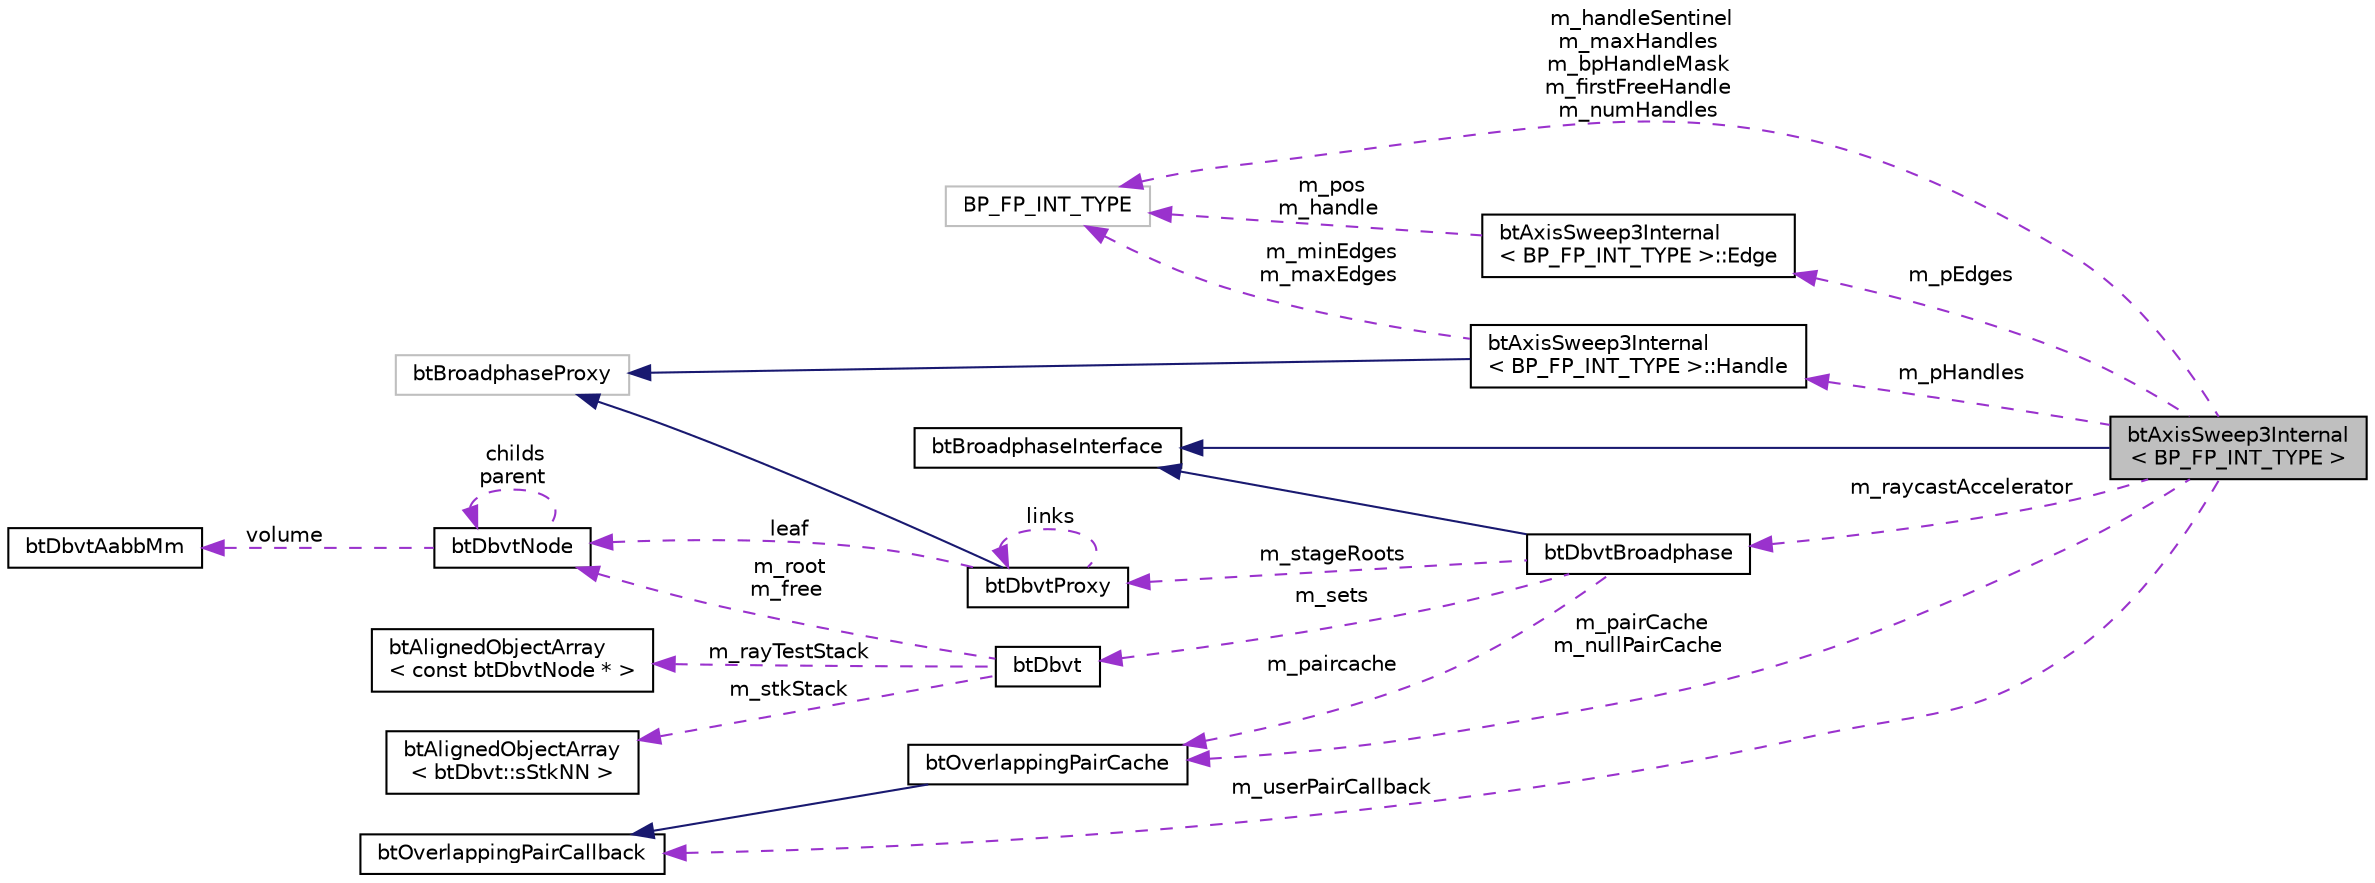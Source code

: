 digraph "btAxisSweep3Internal&lt; BP_FP_INT_TYPE &gt;"
{
  edge [fontname="Helvetica",fontsize="10",labelfontname="Helvetica",labelfontsize="10"];
  node [fontname="Helvetica",fontsize="10",shape=record];
  rankdir="LR";
  Node1 [label="btAxisSweep3Internal\l\< BP_FP_INT_TYPE \>",height=0.2,width=0.4,color="black", fillcolor="grey75", style="filled", fontcolor="black"];
  Node2 -> Node1 [dir="back",color="midnightblue",fontsize="10",style="solid",fontname="Helvetica"];
  Node2 [label="btBroadphaseInterface",height=0.2,width=0.4,color="black", fillcolor="white", style="filled",URL="$classbt_broadphase_interface.html"];
  Node3 -> Node1 [dir="back",color="darkorchid3",fontsize="10",style="dashed",label=" m_pHandles" ,fontname="Helvetica"];
  Node3 [label="btAxisSweep3Internal\l\< BP_FP_INT_TYPE \>::Handle",height=0.2,width=0.4,color="black", fillcolor="white", style="filled",URL="$classbt_axis_sweep3_internal_1_1_handle.html"];
  Node4 -> Node3 [dir="back",color="midnightblue",fontsize="10",style="solid",fontname="Helvetica"];
  Node4 [label="btBroadphaseProxy",height=0.2,width=0.4,color="grey75", fillcolor="white", style="filled"];
  Node5 -> Node3 [dir="back",color="darkorchid3",fontsize="10",style="dashed",label=" m_minEdges\nm_maxEdges" ,fontname="Helvetica"];
  Node5 [label="BP_FP_INT_TYPE",height=0.2,width=0.4,color="grey75", fillcolor="white", style="filled"];
  Node6 -> Node1 [dir="back",color="darkorchid3",fontsize="10",style="dashed",label=" m_userPairCallback" ,fontname="Helvetica"];
  Node6 [label="btOverlappingPairCallback",height=0.2,width=0.4,color="black", fillcolor="white", style="filled",URL="$classbt_overlapping_pair_callback.html",tooltip="The btOverlappingPairCallback class is an additional optional broadphase user callback for adding/rem..."];
  Node7 -> Node1 [dir="back",color="darkorchid3",fontsize="10",style="dashed",label=" m_pairCache\nm_nullPairCache" ,fontname="Helvetica"];
  Node7 [label="btOverlappingPairCache",height=0.2,width=0.4,color="black", fillcolor="white", style="filled",URL="$classbt_overlapping_pair_cache.html"];
  Node6 -> Node7 [dir="back",color="midnightblue",fontsize="10",style="solid",fontname="Helvetica"];
  Node8 -> Node1 [dir="back",color="darkorchid3",fontsize="10",style="dashed",label=" m_raycastAccelerator" ,fontname="Helvetica"];
  Node8 [label="btDbvtBroadphase",height=0.2,width=0.4,color="black", fillcolor="white", style="filled",URL="$structbt_dbvt_broadphase.html"];
  Node2 -> Node8 [dir="back",color="midnightblue",fontsize="10",style="solid",fontname="Helvetica"];
  Node7 -> Node8 [dir="back",color="darkorchid3",fontsize="10",style="dashed",label=" m_paircache" ,fontname="Helvetica"];
  Node9 -> Node8 [dir="back",color="darkorchid3",fontsize="10",style="dashed",label=" m_stageRoots" ,fontname="Helvetica"];
  Node9 [label="btDbvtProxy",height=0.2,width=0.4,color="black", fillcolor="white", style="filled",URL="$structbt_dbvt_proxy.html"];
  Node4 -> Node9 [dir="back",color="midnightblue",fontsize="10",style="solid",fontname="Helvetica"];
  Node9 -> Node9 [dir="back",color="darkorchid3",fontsize="10",style="dashed",label=" links" ,fontname="Helvetica"];
  Node10 -> Node9 [dir="back",color="darkorchid3",fontsize="10",style="dashed",label=" leaf" ,fontname="Helvetica"];
  Node10 [label="btDbvtNode",height=0.2,width=0.4,color="black", fillcolor="white", style="filled",URL="$structbt_dbvt_node.html"];
  Node11 -> Node10 [dir="back",color="darkorchid3",fontsize="10",style="dashed",label=" volume" ,fontname="Helvetica"];
  Node11 [label="btDbvtAabbMm",height=0.2,width=0.4,color="black", fillcolor="white", style="filled",URL="$structbt_dbvt_aabb_mm.html"];
  Node10 -> Node10 [dir="back",color="darkorchid3",fontsize="10",style="dashed",label=" childs\nparent" ,fontname="Helvetica"];
  Node12 -> Node8 [dir="back",color="darkorchid3",fontsize="10",style="dashed",label=" m_sets" ,fontname="Helvetica"];
  Node12 [label="btDbvt",height=0.2,width=0.4,color="black", fillcolor="white", style="filled",URL="$structbt_dbvt.html"];
  Node13 -> Node12 [dir="back",color="darkorchid3",fontsize="10",style="dashed",label=" m_rayTestStack" ,fontname="Helvetica"];
  Node13 [label="btAlignedObjectArray\l\< const btDbvtNode * \>",height=0.2,width=0.4,color="black", fillcolor="white", style="filled",URL="$classbt_aligned_object_array.html"];
  Node14 -> Node12 [dir="back",color="darkorchid3",fontsize="10",style="dashed",label=" m_stkStack" ,fontname="Helvetica"];
  Node14 [label="btAlignedObjectArray\l\< btDbvt::sStkNN \>",height=0.2,width=0.4,color="black", fillcolor="white", style="filled",URL="$classbt_aligned_object_array.html"];
  Node10 -> Node12 [dir="back",color="darkorchid3",fontsize="10",style="dashed",label=" m_root\nm_free" ,fontname="Helvetica"];
  Node15 -> Node1 [dir="back",color="darkorchid3",fontsize="10",style="dashed",label=" m_pEdges" ,fontname="Helvetica"];
  Node15 [label="btAxisSweep3Internal\l\< BP_FP_INT_TYPE \>::Edge",height=0.2,width=0.4,color="black", fillcolor="white", style="filled",URL="$classbt_axis_sweep3_internal_1_1_edge.html"];
  Node5 -> Node15 [dir="back",color="darkorchid3",fontsize="10",style="dashed",label=" m_pos\nm_handle" ,fontname="Helvetica"];
  Node5 -> Node1 [dir="back",color="darkorchid3",fontsize="10",style="dashed",label=" m_handleSentinel\nm_maxHandles\nm_bpHandleMask\nm_firstFreeHandle\nm_numHandles" ,fontname="Helvetica"];
}

